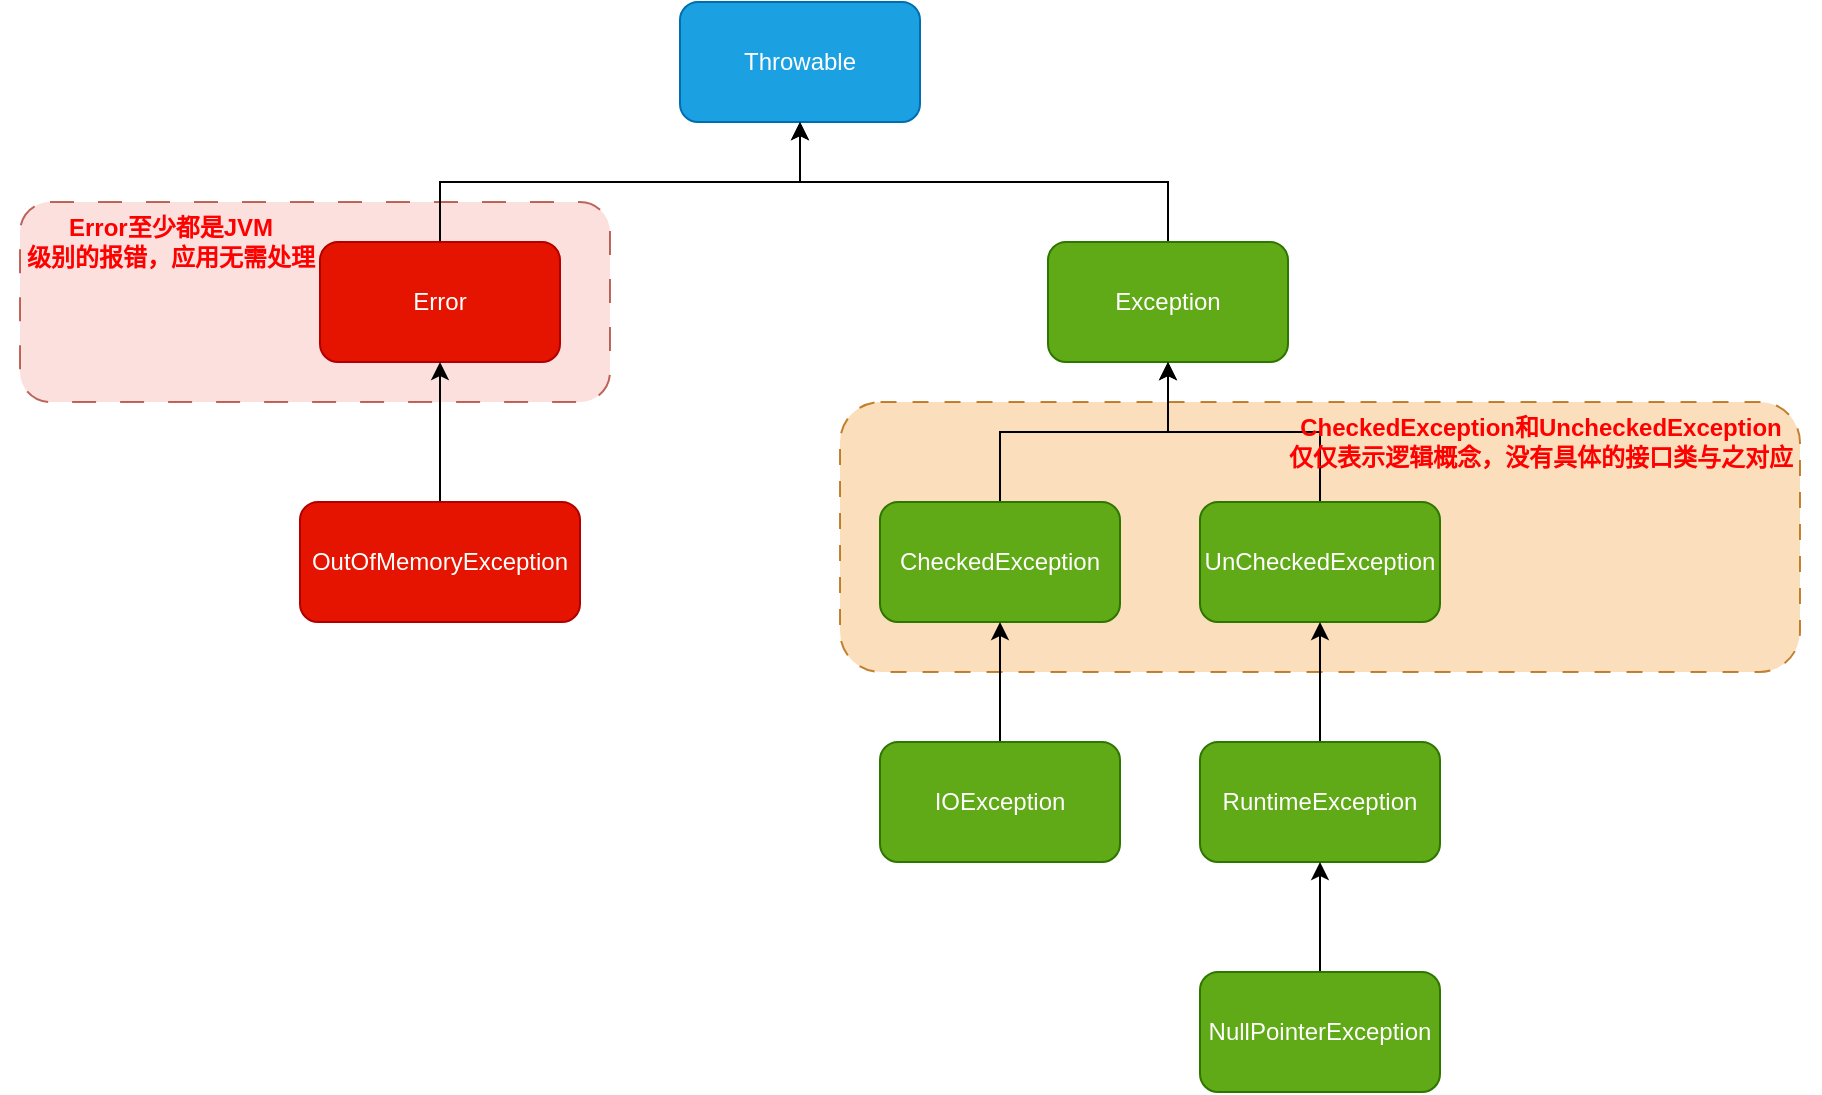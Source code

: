 <mxfile version="21.2.1" type="device">
  <diagram name="第 1 页" id="YtFABgkwLiyigikmIwG0">
    <mxGraphModel dx="1863" dy="606" grid="1" gridSize="10" guides="1" tooltips="1" connect="1" arrows="1" fold="1" page="1" pageScale="1" pageWidth="827" pageHeight="1169" math="0" shadow="0">
      <root>
        <mxCell id="0" />
        <mxCell id="1" parent="0" />
        <mxCell id="4sNnhh9AsZh1qvISi4vj-38" value="" style="rounded=1;whiteSpace=wrap;html=1;glass=0;dashed=1;strokeWidth=1;fontStyle=1;dashPattern=8 8;opacity=80;fillColor=#fad7ac;strokeColor=#b46504;" parent="1" vertex="1">
          <mxGeometry x="310" y="300" width="480" height="135" as="geometry" />
        </mxCell>
        <mxCell id="4sNnhh9AsZh1qvISi4vj-35" value="" style="rounded=1;whiteSpace=wrap;html=1;glass=0;strokeWidth=1;fillColor=#fad9d5;strokeColor=#ae4132;fontStyle=1;dashed=1;dashPattern=12 12;shadow=0;opacity=80;" parent="1" vertex="1">
          <mxGeometry x="-100" y="200" width="295" height="100" as="geometry" />
        </mxCell>
        <mxCell id="4sNnhh9AsZh1qvISi4vj-3" value="Throwable" style="rounded=1;whiteSpace=wrap;html=1;fillColor=#1ba1e2;fontColor=#ffffff;strokeColor=#006EAF;" parent="1" vertex="1">
          <mxGeometry x="230" y="100" width="120" height="60" as="geometry" />
        </mxCell>
        <mxCell id="4sNnhh9AsZh1qvISi4vj-12" style="edgeStyle=orthogonalEdgeStyle;rounded=0;orthogonalLoop=1;jettySize=auto;html=1;exitX=0.5;exitY=0;exitDx=0;exitDy=0;entryX=0.5;entryY=1;entryDx=0;entryDy=0;" parent="1" source="4sNnhh9AsZh1qvISi4vj-4" target="4sNnhh9AsZh1qvISi4vj-3" edge="1">
          <mxGeometry relative="1" as="geometry" />
        </mxCell>
        <mxCell id="4sNnhh9AsZh1qvISi4vj-4" value="Error" style="rounded=1;whiteSpace=wrap;html=1;fillColor=#e51400;fontColor=#ffffff;strokeColor=#B20000;" parent="1" vertex="1">
          <mxGeometry x="50" y="220" width="120" height="60" as="geometry" />
        </mxCell>
        <mxCell id="4sNnhh9AsZh1qvISi4vj-13" style="edgeStyle=orthogonalEdgeStyle;rounded=0;orthogonalLoop=1;jettySize=auto;html=1;exitX=0.5;exitY=0;exitDx=0;exitDy=0;entryX=0.5;entryY=1;entryDx=0;entryDy=0;" parent="1" source="4sNnhh9AsZh1qvISi4vj-5" target="4sNnhh9AsZh1qvISi4vj-3" edge="1">
          <mxGeometry relative="1" as="geometry">
            <mxPoint x="360" y="180" as="targetPoint" />
          </mxGeometry>
        </mxCell>
        <mxCell id="4sNnhh9AsZh1qvISi4vj-5" value="Exception" style="rounded=1;whiteSpace=wrap;html=1;fillColor=#60a917;strokeColor=#2D7600;fontColor=#ffffff;" parent="1" vertex="1">
          <mxGeometry x="414" y="220" width="120" height="60" as="geometry" />
        </mxCell>
        <mxCell id="4sNnhh9AsZh1qvISi4vj-14" style="edgeStyle=orthogonalEdgeStyle;rounded=0;orthogonalLoop=1;jettySize=auto;html=1;exitX=0.5;exitY=0;exitDx=0;exitDy=0;entryX=0.5;entryY=1;entryDx=0;entryDy=0;" parent="1" source="4sNnhh9AsZh1qvISi4vj-6" target="4sNnhh9AsZh1qvISi4vj-4" edge="1">
          <mxGeometry relative="1" as="geometry" />
        </mxCell>
        <mxCell id="4sNnhh9AsZh1qvISi4vj-6" value="OutOfMemoryException" style="rounded=1;whiteSpace=wrap;html=1;fillColor=#e51400;fontColor=#ffffff;strokeColor=#B20000;" parent="1" vertex="1">
          <mxGeometry x="40" y="350" width="140" height="60" as="geometry" />
        </mxCell>
        <mxCell id="4sNnhh9AsZh1qvISi4vj-15" style="edgeStyle=orthogonalEdgeStyle;rounded=0;orthogonalLoop=1;jettySize=auto;html=1;exitX=0.5;exitY=0;exitDx=0;exitDy=0;entryX=0.5;entryY=1;entryDx=0;entryDy=0;" parent="1" source="4sNnhh9AsZh1qvISi4vj-7" target="4sNnhh9AsZh1qvISi4vj-5" edge="1">
          <mxGeometry relative="1" as="geometry" />
        </mxCell>
        <mxCell id="4sNnhh9AsZh1qvISi4vj-7" value="CheckedException" style="rounded=1;whiteSpace=wrap;html=1;fillColor=#60a917;fontColor=#ffffff;strokeColor=#2D7600;" parent="1" vertex="1">
          <mxGeometry x="330" y="350" width="120" height="60" as="geometry" />
        </mxCell>
        <mxCell id="4sNnhh9AsZh1qvISi4vj-16" style="edgeStyle=orthogonalEdgeStyle;rounded=0;orthogonalLoop=1;jettySize=auto;html=1;exitX=0.5;exitY=0;exitDx=0;exitDy=0;entryX=0.5;entryY=1;entryDx=0;entryDy=0;" parent="1" source="4sNnhh9AsZh1qvISi4vj-8" target="4sNnhh9AsZh1qvISi4vj-5" edge="1">
          <mxGeometry relative="1" as="geometry" />
        </mxCell>
        <mxCell id="4sNnhh9AsZh1qvISi4vj-8" value="UnCheckedException" style="rounded=1;whiteSpace=wrap;html=1;fillColor=#60a917;fontColor=#ffffff;strokeColor=#2D7600;" parent="1" vertex="1">
          <mxGeometry x="490" y="350" width="120" height="60" as="geometry" />
        </mxCell>
        <mxCell id="4sNnhh9AsZh1qvISi4vj-17" style="edgeStyle=orthogonalEdgeStyle;rounded=0;orthogonalLoop=1;jettySize=auto;html=1;exitX=0.5;exitY=0;exitDx=0;exitDy=0;entryX=0.5;entryY=1;entryDx=0;entryDy=0;" parent="1" source="4sNnhh9AsZh1qvISi4vj-9" target="4sNnhh9AsZh1qvISi4vj-7" edge="1">
          <mxGeometry relative="1" as="geometry" />
        </mxCell>
        <mxCell id="4sNnhh9AsZh1qvISi4vj-9" value="IOException" style="rounded=1;whiteSpace=wrap;html=1;fillColor=#60a917;fontColor=#ffffff;strokeColor=#2D7600;" parent="1" vertex="1">
          <mxGeometry x="330" y="470" width="120" height="60" as="geometry" />
        </mxCell>
        <mxCell id="4sNnhh9AsZh1qvISi4vj-18" style="edgeStyle=orthogonalEdgeStyle;rounded=0;orthogonalLoop=1;jettySize=auto;html=1;exitX=0.5;exitY=0;exitDx=0;exitDy=0;entryX=0.5;entryY=1;entryDx=0;entryDy=0;" parent="1" source="4sNnhh9AsZh1qvISi4vj-10" target="4sNnhh9AsZh1qvISi4vj-8" edge="1">
          <mxGeometry relative="1" as="geometry" />
        </mxCell>
        <mxCell id="4sNnhh9AsZh1qvISi4vj-10" value="RuntimeException" style="rounded=1;whiteSpace=wrap;html=1;fillColor=#60a917;fontColor=#ffffff;strokeColor=#2D7600;" parent="1" vertex="1">
          <mxGeometry x="490" y="470" width="120" height="60" as="geometry" />
        </mxCell>
        <mxCell id="4sNnhh9AsZh1qvISi4vj-19" style="edgeStyle=orthogonalEdgeStyle;rounded=0;orthogonalLoop=1;jettySize=auto;html=1;exitX=0.5;exitY=0;exitDx=0;exitDy=0;entryX=0.5;entryY=1;entryDx=0;entryDy=0;" parent="1" source="4sNnhh9AsZh1qvISi4vj-11" target="4sNnhh9AsZh1qvISi4vj-10" edge="1">
          <mxGeometry relative="1" as="geometry" />
        </mxCell>
        <mxCell id="4sNnhh9AsZh1qvISi4vj-11" value="NullPointerException" style="rounded=1;whiteSpace=wrap;html=1;fillColor=#60a917;fontColor=#ffffff;strokeColor=#2D7600;" parent="1" vertex="1">
          <mxGeometry x="490" y="585" width="120" height="60" as="geometry" />
        </mxCell>
        <mxCell id="4sNnhh9AsZh1qvISi4vj-37" value="Error至少都是JVM&lt;br&gt;级别的报错，应用无需处理" style="text;align=center;verticalAlign=middle;resizable=0;points=[];autosize=1;strokeColor=none;fillColor=none;fontColor=#FF0000;html=1;fontStyle=1;rounded=0;" parent="1" vertex="1">
          <mxGeometry x="-110" y="200" width="170" height="40" as="geometry" />
        </mxCell>
        <mxCell id="4sNnhh9AsZh1qvISi4vj-39" value="CheckedException和UncheckedException&lt;br&gt;仅仅表示逻辑概念，没有具体的接口类与之对应" style="text;align=center;verticalAlign=middle;resizable=0;points=[];autosize=1;strokeColor=none;fillColor=none;fontColor=#FF0000;html=1;fontStyle=1;rounded=0;dashed=1;dashPattern=8 8;" parent="1" vertex="1">
          <mxGeometry x="520" y="300" width="280" height="40" as="geometry" />
        </mxCell>
      </root>
    </mxGraphModel>
  </diagram>
</mxfile>
